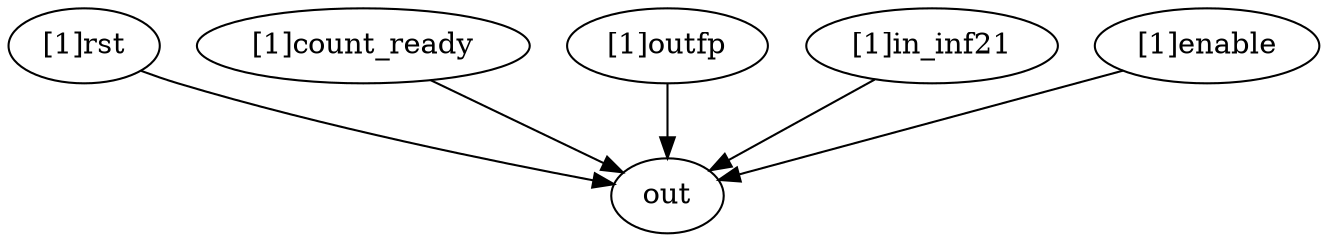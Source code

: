 strict digraph "" {
	"[1]rst"	 [complexity=1,
		importance=0.0309201609788,
		rank=0.0309201609788];
	out	 [complexity=0,
		importance=0.0142989403043,
		rank=0.0];
	"[1]rst" -> out;
	"[1]count_ready"	 [complexity=2,
		importance=0.0175296882218,
		rank=0.00876484411088];
	"[1]count_ready" -> out;
	"[1]outfp"	 [complexity=4,
		importance=0.0324848340625,
		rank=0.00812120851562];
	"[1]outfp" -> out;
	"[1]in_inf21"	 [complexity=4,
		importance=0.0189652778771,
		rank=0.00474131946927];
	"[1]in_inf21" -> out;
	"[1]enable"	 [complexity=2,
		importance=0.0166212206744,
		rank=0.0083106103372];
	"[1]enable" -> out;
}
